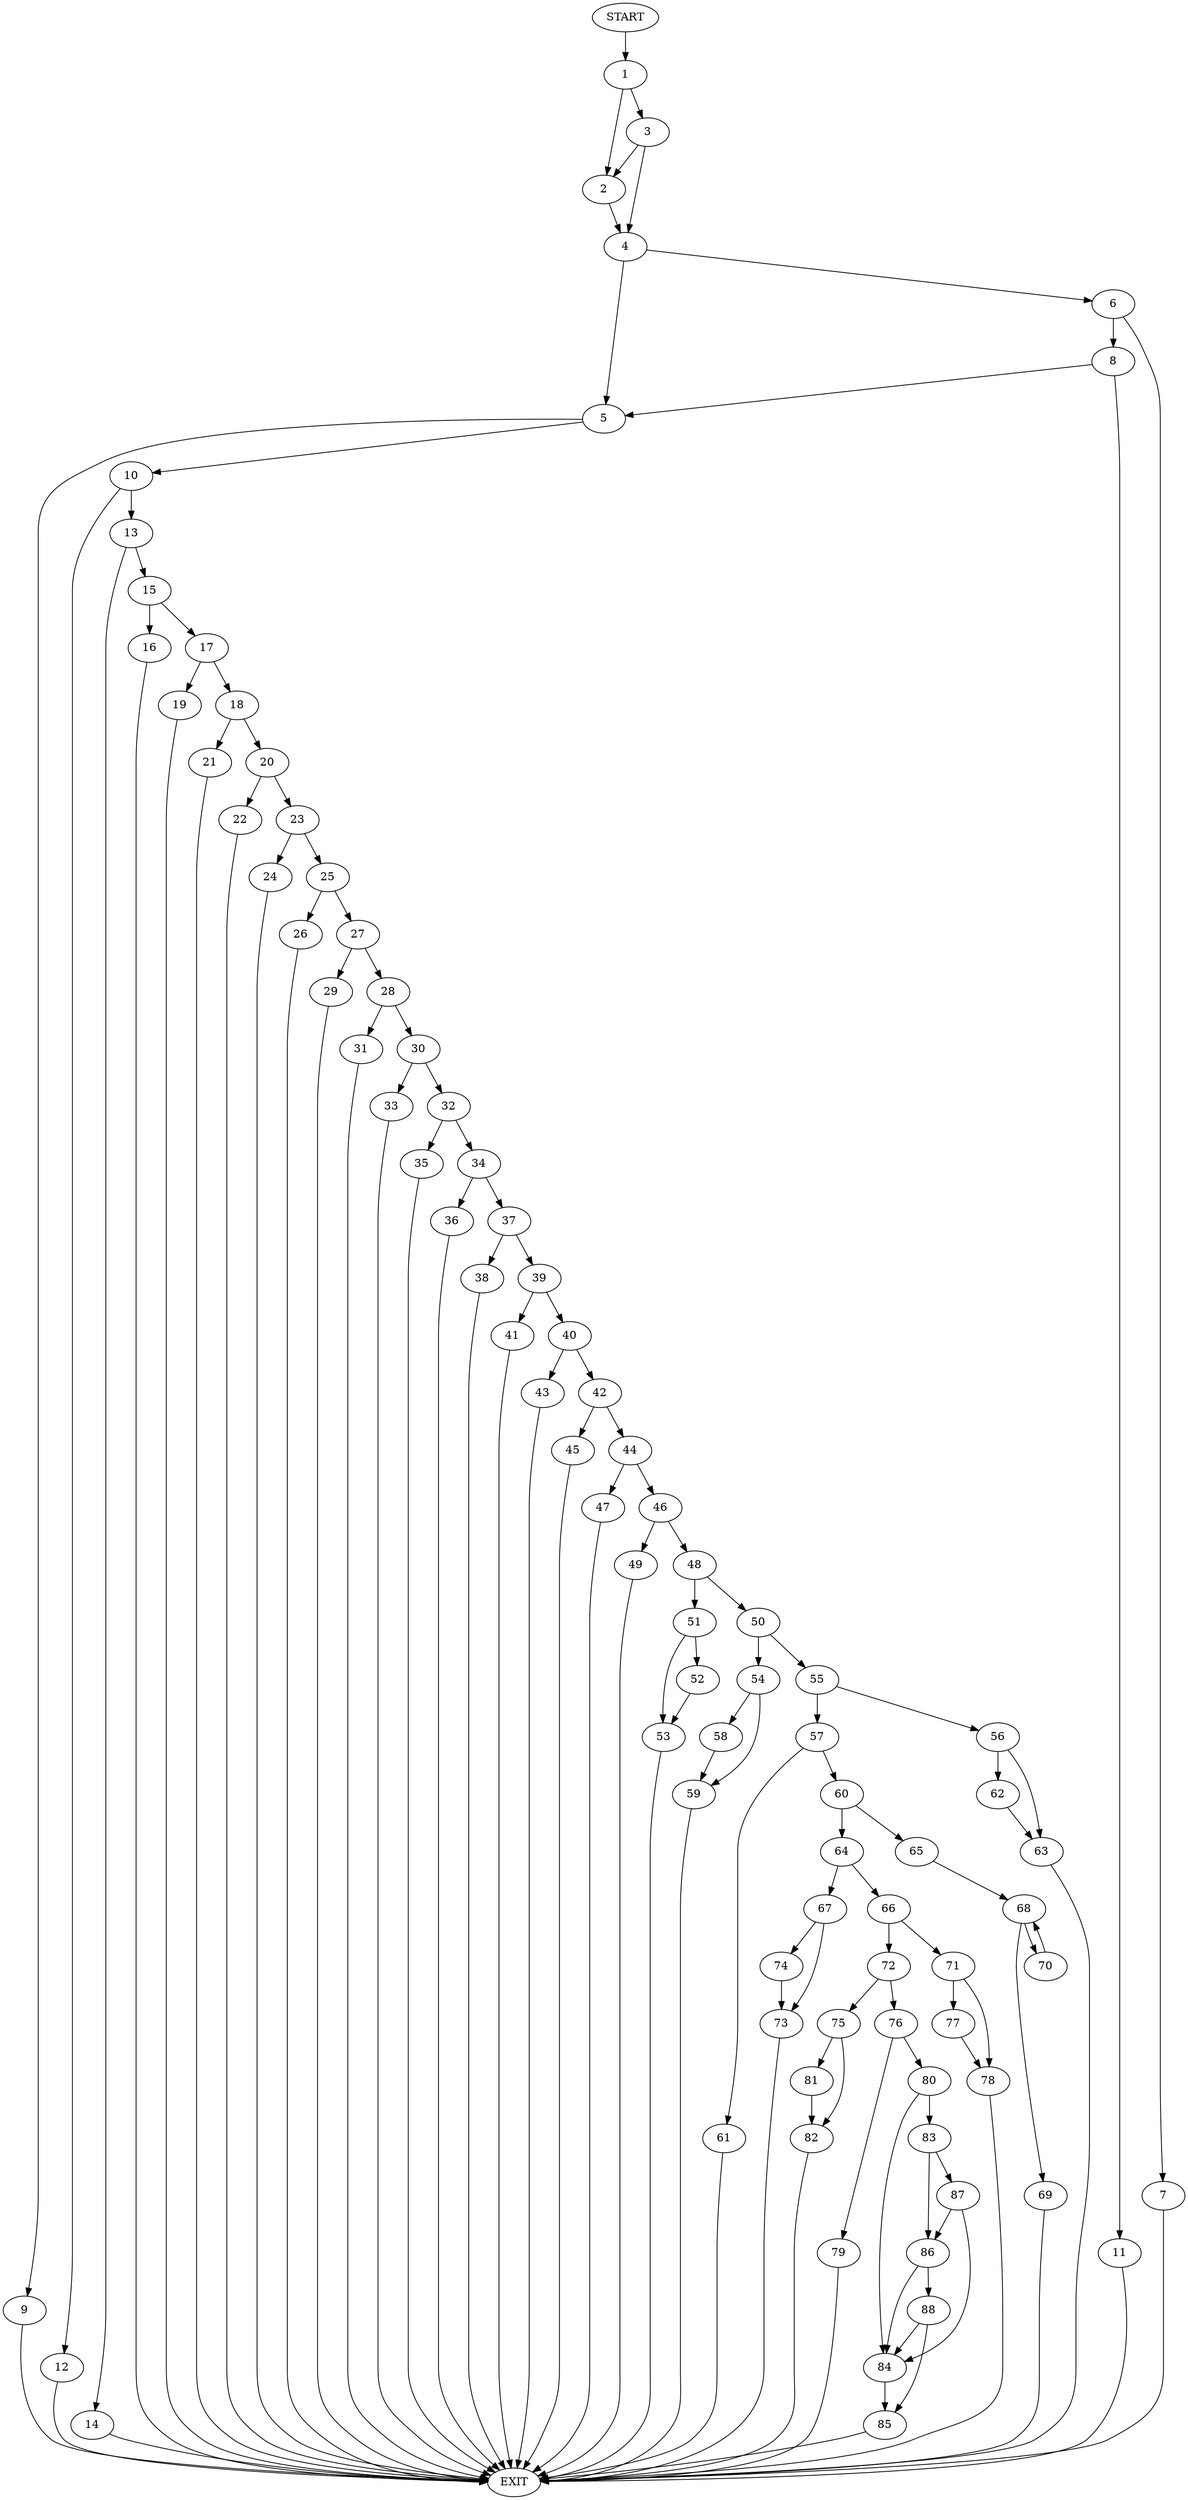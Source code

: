 digraph {
0 [label="START"]
89 [label="EXIT"]
0 -> 1
1 -> 2
1 -> 3
3 -> 2
3 -> 4
2 -> 4
4 -> 5
4 -> 6
6 -> 7
6 -> 8
5 -> 9
5 -> 10
8 -> 11
8 -> 5
7 -> 89
11 -> 89
10 -> 12
10 -> 13
9 -> 89
12 -> 89
13 -> 14
13 -> 15
15 -> 16
15 -> 17
14 -> 89
17 -> 18
17 -> 19
16 -> 89
18 -> 20
18 -> 21
19 -> 89
21 -> 89
20 -> 22
20 -> 23
22 -> 89
23 -> 24
23 -> 25
24 -> 89
25 -> 26
25 -> 27
27 -> 28
27 -> 29
26 -> 89
28 -> 30
28 -> 31
29 -> 89
31 -> 89
30 -> 32
30 -> 33
32 -> 34
32 -> 35
33 -> 89
35 -> 89
34 -> 36
34 -> 37
37 -> 38
37 -> 39
36 -> 89
38 -> 89
39 -> 40
39 -> 41
41 -> 89
40 -> 42
40 -> 43
43 -> 89
42 -> 44
42 -> 45
44 -> 46
44 -> 47
45 -> 89
47 -> 89
46 -> 48
46 -> 49
49 -> 89
48 -> 50
48 -> 51
51 -> 52
51 -> 53
50 -> 54
50 -> 55
52 -> 53
53 -> 89
55 -> 56
55 -> 57
54 -> 58
54 -> 59
59 -> 89
58 -> 59
57 -> 60
57 -> 61
56 -> 62
56 -> 63
62 -> 63
63 -> 89
61 -> 89
60 -> 64
60 -> 65
64 -> 66
64 -> 67
65 -> 68
68 -> 69
68 -> 70
69 -> 89
70 -> 68
66 -> 71
66 -> 72
67 -> 73
67 -> 74
73 -> 89
74 -> 73
72 -> 75
72 -> 76
71 -> 77
71 -> 78
77 -> 78
78 -> 89
76 -> 79
76 -> 80
75 -> 81
75 -> 82
81 -> 82
82 -> 89
80 -> 83
80 -> 84
79 -> 89
84 -> 85
83 -> 86
83 -> 87
86 -> 84
86 -> 88
87 -> 84
87 -> 86
88 -> 85
88 -> 84
85 -> 89
}
